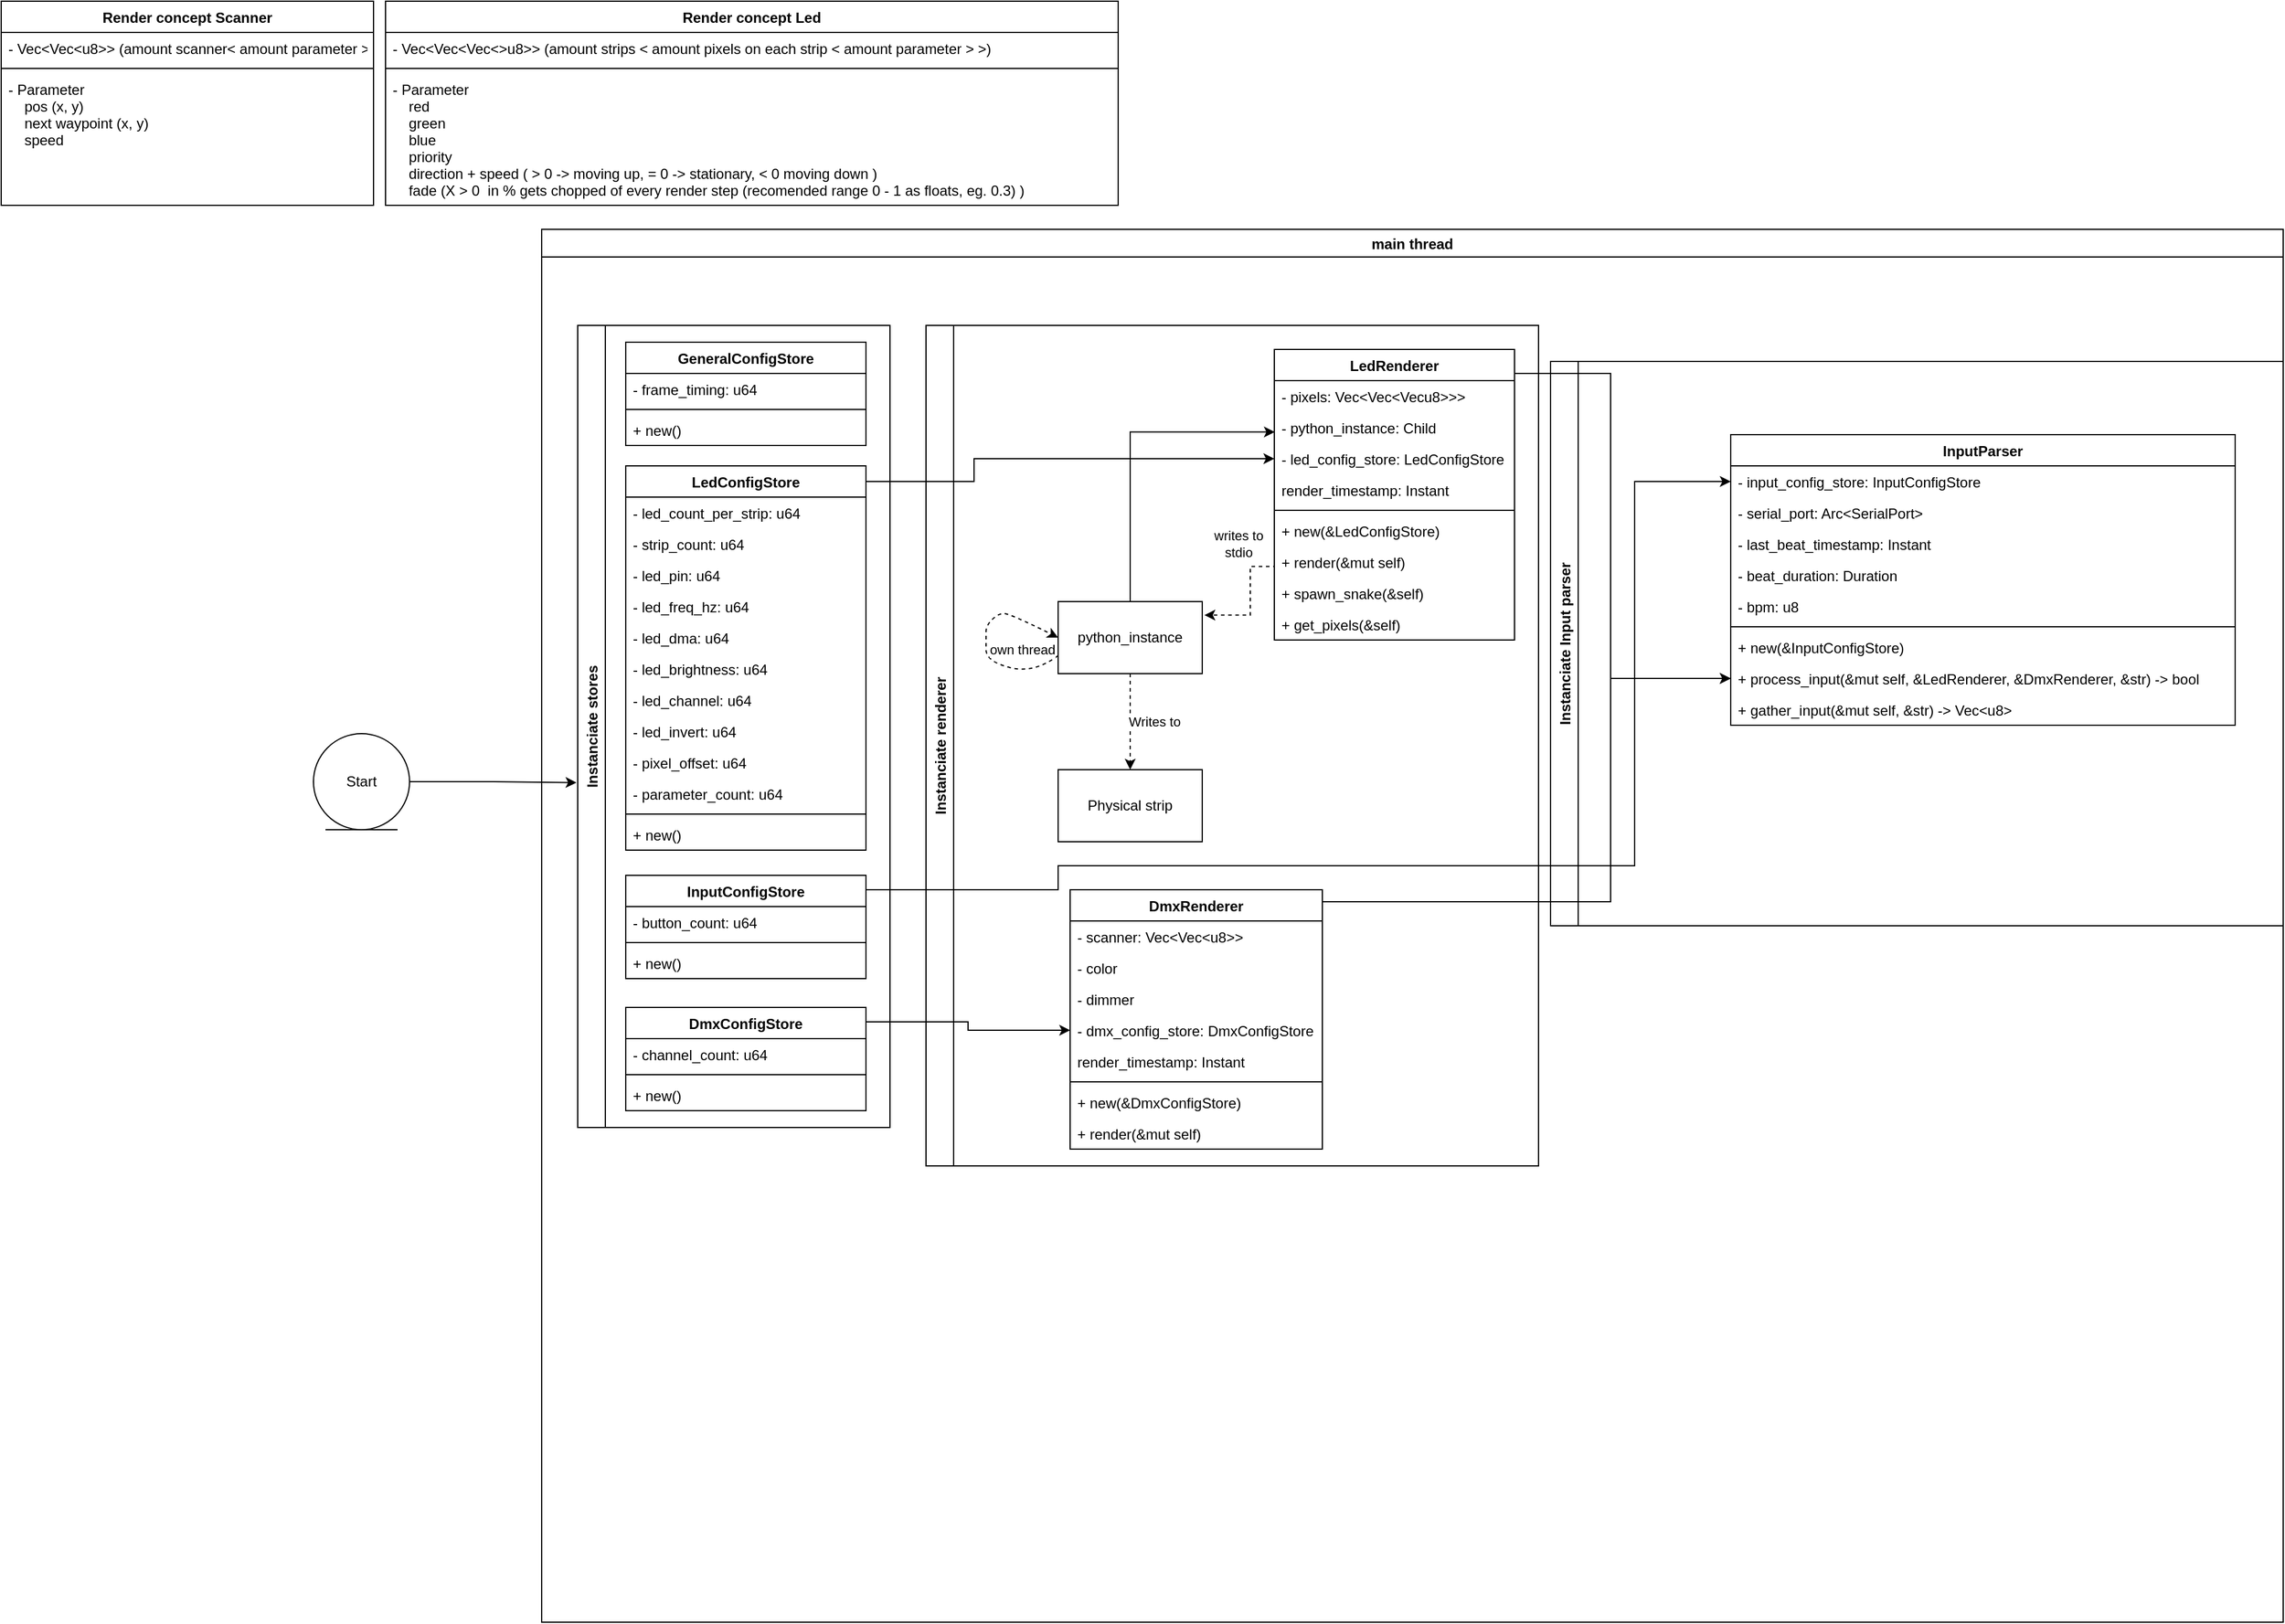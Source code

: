 <mxfile version="20.5.3" type="github">
  <diagram id="E8JHI24DwK8MyCqx6PZm" name="Page-1">
    <mxGraphModel dx="1498" dy="1860" grid="1" gridSize="10" guides="1" tooltips="1" connect="1" arrows="1" fold="1" page="1" pageScale="1" pageWidth="850" pageHeight="1100" math="0" shadow="0">
      <root>
        <mxCell id="0" />
        <mxCell id="1" parent="0" />
        <mxCell id="yd3WXveBUGIFOpn6r7nt-37" value="Render concept Scanner" style="swimlane;fontStyle=1;align=center;verticalAlign=top;childLayout=stackLayout;horizontal=1;startSize=26;horizontalStack=0;resizeParent=1;resizeParentMax=0;resizeLast=0;collapsible=1;marginBottom=0;" parent="1" vertex="1">
          <mxGeometry x="-500" y="90" width="310" height="170" as="geometry" />
        </mxCell>
        <mxCell id="yd3WXveBUGIFOpn6r7nt-41" value="- Vec&lt;Vec&lt;u8&gt;&gt; (amount scanner&lt; amount parameter &gt;)" style="text;strokeColor=none;fillColor=none;align=left;verticalAlign=top;spacingLeft=4;spacingRight=4;overflow=hidden;rotatable=0;points=[[0,0.5],[1,0.5]];portConstraint=eastwest;" parent="yd3WXveBUGIFOpn6r7nt-37" vertex="1">
          <mxGeometry y="26" width="310" height="26" as="geometry" />
        </mxCell>
        <mxCell id="yd3WXveBUGIFOpn6r7nt-39" value="" style="line;strokeWidth=1;fillColor=none;align=left;verticalAlign=middle;spacingTop=-1;spacingLeft=3;spacingRight=3;rotatable=0;labelPosition=right;points=[];portConstraint=eastwest;strokeColor=inherit;" parent="yd3WXveBUGIFOpn6r7nt-37" vertex="1">
          <mxGeometry y="52" width="310" height="8" as="geometry" />
        </mxCell>
        <mxCell id="yd3WXveBUGIFOpn6r7nt-40" value="- Parameter&#xa;    pos (x, y)&#xa;    next waypoint (x, y)&#xa;    speed" style="text;strokeColor=none;fillColor=none;align=left;verticalAlign=top;spacingLeft=4;spacingRight=4;overflow=hidden;rotatable=0;points=[[0,0.5],[1,0.5]];portConstraint=eastwest;" parent="yd3WXveBUGIFOpn6r7nt-37" vertex="1">
          <mxGeometry y="60" width="310" height="110" as="geometry" />
        </mxCell>
        <mxCell id="yd3WXveBUGIFOpn6r7nt-42" value="Render concept Led" style="swimlane;fontStyle=1;align=center;verticalAlign=top;childLayout=stackLayout;horizontal=1;startSize=26;horizontalStack=0;resizeParent=1;resizeParentMax=0;resizeLast=0;collapsible=1;marginBottom=0;" parent="1" vertex="1">
          <mxGeometry x="-180" y="90" width="610" height="170" as="geometry" />
        </mxCell>
        <mxCell id="yd3WXveBUGIFOpn6r7nt-44" value="- Vec&lt;Vec&lt;Vec&lt;&gt;u8&gt;&gt; (amount strips &lt; amount pixels on each strip &lt; amount parameter &gt; &gt;)" style="text;strokeColor=none;fillColor=none;align=left;verticalAlign=top;spacingLeft=4;spacingRight=4;overflow=hidden;rotatable=0;points=[[0,0.5],[1,0.5]];portConstraint=eastwest;" parent="yd3WXveBUGIFOpn6r7nt-42" vertex="1">
          <mxGeometry y="26" width="610" height="26" as="geometry" />
        </mxCell>
        <mxCell id="yd3WXveBUGIFOpn6r7nt-45" value="" style="line;strokeWidth=1;fillColor=none;align=left;verticalAlign=middle;spacingTop=-1;spacingLeft=3;spacingRight=3;rotatable=0;labelPosition=right;points=[];portConstraint=eastwest;strokeColor=inherit;" parent="yd3WXveBUGIFOpn6r7nt-42" vertex="1">
          <mxGeometry y="52" width="610" height="8" as="geometry" />
        </mxCell>
        <mxCell id="yd3WXveBUGIFOpn6r7nt-46" value="- Parameter&#xa;    red&#xa;    green&#xa;    blue&#xa;    priority&#xa;    direction + speed ( &gt; 0 -&gt; moving up, = 0 -&gt; stationary, &lt; 0 moving down )&#xa;    fade (X &gt; 0  in % gets chopped of every render step (recomended range 0 - 1 as floats, eg. 0.3) )&#xa;" style="text;strokeColor=none;fillColor=none;align=left;verticalAlign=top;spacingLeft=4;spacingRight=4;overflow=hidden;rotatable=0;points=[[0,0.5],[1,0.5]];portConstraint=eastwest;" parent="yd3WXveBUGIFOpn6r7nt-42" vertex="1">
          <mxGeometry y="60" width="610" height="110" as="geometry" />
        </mxCell>
        <mxCell id="yd3WXveBUGIFOpn6r7nt-48" value="main thread" style="swimlane;" parent="1" vertex="1">
          <mxGeometry x="-50" y="280" width="1450" height="1160" as="geometry" />
        </mxCell>
        <mxCell id="yd3WXveBUGIFOpn6r7nt-61" value="Instanciate stores" style="swimlane;horizontal=0;" parent="yd3WXveBUGIFOpn6r7nt-48" vertex="1">
          <mxGeometry x="30" y="80" width="260" height="668" as="geometry" />
        </mxCell>
        <mxCell id="yd3WXveBUGIFOpn6r7nt-50" value="GeneralConfigStore" style="swimlane;fontStyle=1;align=center;verticalAlign=top;childLayout=stackLayout;horizontal=1;startSize=26;horizontalStack=0;resizeParent=1;resizeParentMax=0;resizeLast=0;collapsible=1;marginBottom=0;" parent="yd3WXveBUGIFOpn6r7nt-61" vertex="1">
          <mxGeometry x="40" y="14" width="200" height="86" as="geometry" />
        </mxCell>
        <mxCell id="yd3WXveBUGIFOpn6r7nt-51" value="- frame_timing: u64" style="text;strokeColor=none;fillColor=none;align=left;verticalAlign=top;spacingLeft=4;spacingRight=4;overflow=hidden;rotatable=0;points=[[0,0.5],[1,0.5]];portConstraint=eastwest;" parent="yd3WXveBUGIFOpn6r7nt-50" vertex="1">
          <mxGeometry y="26" width="200" height="26" as="geometry" />
        </mxCell>
        <mxCell id="yd3WXveBUGIFOpn6r7nt-55" value="" style="line;strokeWidth=1;fillColor=none;align=left;verticalAlign=middle;spacingTop=-1;spacingLeft=3;spacingRight=3;rotatable=0;labelPosition=right;points=[];portConstraint=eastwest;strokeColor=inherit;" parent="yd3WXveBUGIFOpn6r7nt-50" vertex="1">
          <mxGeometry y="52" width="200" height="8" as="geometry" />
        </mxCell>
        <mxCell id="yd3WXveBUGIFOpn6r7nt-56" value="+ new()" style="text;strokeColor=none;fillColor=none;align=left;verticalAlign=top;spacingLeft=4;spacingRight=4;overflow=hidden;rotatable=0;points=[[0,0.5],[1,0.5]];portConstraint=eastwest;" parent="yd3WXveBUGIFOpn6r7nt-50" vertex="1">
          <mxGeometry y="60" width="200" height="26" as="geometry" />
        </mxCell>
        <mxCell id="yd3WXveBUGIFOpn6r7nt-63" value="DmxConfigStore" style="swimlane;fontStyle=1;align=center;verticalAlign=top;childLayout=stackLayout;horizontal=1;startSize=26;horizontalStack=0;resizeParent=1;resizeParentMax=0;resizeLast=0;collapsible=1;marginBottom=0;" parent="yd3WXveBUGIFOpn6r7nt-61" vertex="1">
          <mxGeometry x="40" y="568" width="200" height="86" as="geometry" />
        </mxCell>
        <mxCell id="yd3WXveBUGIFOpn6r7nt-64" value="- channel_count: u64" style="text;strokeColor=none;fillColor=none;align=left;verticalAlign=top;spacingLeft=4;spacingRight=4;overflow=hidden;rotatable=0;points=[[0,0.5],[1,0.5]];portConstraint=eastwest;" parent="yd3WXveBUGIFOpn6r7nt-63" vertex="1">
          <mxGeometry y="26" width="200" height="26" as="geometry" />
        </mxCell>
        <mxCell id="yd3WXveBUGIFOpn6r7nt-65" value="" style="line;strokeWidth=1;fillColor=none;align=left;verticalAlign=middle;spacingTop=-1;spacingLeft=3;spacingRight=3;rotatable=0;labelPosition=right;points=[];portConstraint=eastwest;strokeColor=inherit;" parent="yd3WXveBUGIFOpn6r7nt-63" vertex="1">
          <mxGeometry y="52" width="200" height="8" as="geometry" />
        </mxCell>
        <mxCell id="yd3WXveBUGIFOpn6r7nt-66" value="+ new()" style="text;strokeColor=none;fillColor=none;align=left;verticalAlign=top;spacingLeft=4;spacingRight=4;overflow=hidden;rotatable=0;points=[[0,0.5],[1,0.5]];portConstraint=eastwest;" parent="yd3WXveBUGIFOpn6r7nt-63" vertex="1">
          <mxGeometry y="60" width="200" height="26" as="geometry" />
        </mxCell>
        <mxCell id="yd3WXveBUGIFOpn6r7nt-68" value="LedConfigStore" style="swimlane;fontStyle=1;align=center;verticalAlign=top;childLayout=stackLayout;horizontal=1;startSize=26;horizontalStack=0;resizeParent=1;resizeParentMax=0;resizeLast=0;collapsible=1;marginBottom=0;" parent="yd3WXveBUGIFOpn6r7nt-61" vertex="1">
          <mxGeometry x="40" y="117" width="200" height="320" as="geometry" />
        </mxCell>
        <mxCell id="yd3WXveBUGIFOpn6r7nt-69" value="- led_count_per_strip: u64" style="text;strokeColor=none;fillColor=none;align=left;verticalAlign=top;spacingLeft=4;spacingRight=4;overflow=hidden;rotatable=0;points=[[0,0.5],[1,0.5]];portConstraint=eastwest;" parent="yd3WXveBUGIFOpn6r7nt-68" vertex="1">
          <mxGeometry y="26" width="200" height="26" as="geometry" />
        </mxCell>
        <mxCell id="yd3WXveBUGIFOpn6r7nt-73" value="- strip_count: u64" style="text;strokeColor=none;fillColor=none;align=left;verticalAlign=top;spacingLeft=4;spacingRight=4;overflow=hidden;rotatable=0;points=[[0,0.5],[1,0.5]];portConstraint=eastwest;" parent="yd3WXveBUGIFOpn6r7nt-68" vertex="1">
          <mxGeometry y="52" width="200" height="26" as="geometry" />
        </mxCell>
        <mxCell id="yd3WXveBUGIFOpn6r7nt-74" value="- led_pin: u64" style="text;strokeColor=none;fillColor=none;align=left;verticalAlign=top;spacingLeft=4;spacingRight=4;overflow=hidden;rotatable=0;points=[[0,0.5],[1,0.5]];portConstraint=eastwest;" parent="yd3WXveBUGIFOpn6r7nt-68" vertex="1">
          <mxGeometry y="78" width="200" height="26" as="geometry" />
        </mxCell>
        <mxCell id="yd3WXveBUGIFOpn6r7nt-75" value="- led_freq_hz: u64" style="text;strokeColor=none;fillColor=none;align=left;verticalAlign=top;spacingLeft=4;spacingRight=4;overflow=hidden;rotatable=0;points=[[0,0.5],[1,0.5]];portConstraint=eastwest;" parent="yd3WXveBUGIFOpn6r7nt-68" vertex="1">
          <mxGeometry y="104" width="200" height="26" as="geometry" />
        </mxCell>
        <mxCell id="yd3WXveBUGIFOpn6r7nt-76" value="- led_dma: u64" style="text;strokeColor=none;fillColor=none;align=left;verticalAlign=top;spacingLeft=4;spacingRight=4;overflow=hidden;rotatable=0;points=[[0,0.5],[1,0.5]];portConstraint=eastwest;" parent="yd3WXveBUGIFOpn6r7nt-68" vertex="1">
          <mxGeometry y="130" width="200" height="26" as="geometry" />
        </mxCell>
        <mxCell id="yd3WXveBUGIFOpn6r7nt-77" value="- led_brightness: u64" style="text;strokeColor=none;fillColor=none;align=left;verticalAlign=top;spacingLeft=4;spacingRight=4;overflow=hidden;rotatable=0;points=[[0,0.5],[1,0.5]];portConstraint=eastwest;" parent="yd3WXveBUGIFOpn6r7nt-68" vertex="1">
          <mxGeometry y="156" width="200" height="26" as="geometry" />
        </mxCell>
        <mxCell id="yd3WXveBUGIFOpn6r7nt-79" value="- led_channel: u64" style="text;strokeColor=none;fillColor=none;align=left;verticalAlign=top;spacingLeft=4;spacingRight=4;overflow=hidden;rotatable=0;points=[[0,0.5],[1,0.5]];portConstraint=eastwest;" parent="yd3WXveBUGIFOpn6r7nt-68" vertex="1">
          <mxGeometry y="182" width="200" height="26" as="geometry" />
        </mxCell>
        <mxCell id="yd3WXveBUGIFOpn6r7nt-78" value="- led_invert: u64" style="text;strokeColor=none;fillColor=none;align=left;verticalAlign=top;spacingLeft=4;spacingRight=4;overflow=hidden;rotatable=0;points=[[0,0.5],[1,0.5]];portConstraint=eastwest;" parent="yd3WXveBUGIFOpn6r7nt-68" vertex="1">
          <mxGeometry y="208" width="200" height="26" as="geometry" />
        </mxCell>
        <mxCell id="yd3WXveBUGIFOpn6r7nt-80" value="- pixel_offset: u64" style="text;strokeColor=none;fillColor=none;align=left;verticalAlign=top;spacingLeft=4;spacingRight=4;overflow=hidden;rotatable=0;points=[[0,0.5],[1,0.5]];portConstraint=eastwest;" parent="yd3WXveBUGIFOpn6r7nt-68" vertex="1">
          <mxGeometry y="234" width="200" height="26" as="geometry" />
        </mxCell>
        <mxCell id="yd3WXveBUGIFOpn6r7nt-81" value="- parameter_count: u64" style="text;strokeColor=none;fillColor=none;align=left;verticalAlign=top;spacingLeft=4;spacingRight=4;overflow=hidden;rotatable=0;points=[[0,0.5],[1,0.5]];portConstraint=eastwest;" parent="yd3WXveBUGIFOpn6r7nt-68" vertex="1">
          <mxGeometry y="260" width="200" height="26" as="geometry" />
        </mxCell>
        <mxCell id="yd3WXveBUGIFOpn6r7nt-70" value="" style="line;strokeWidth=1;fillColor=none;align=left;verticalAlign=middle;spacingTop=-1;spacingLeft=3;spacingRight=3;rotatable=0;labelPosition=right;points=[];portConstraint=eastwest;strokeColor=inherit;" parent="yd3WXveBUGIFOpn6r7nt-68" vertex="1">
          <mxGeometry y="286" width="200" height="8" as="geometry" />
        </mxCell>
        <mxCell id="yd3WXveBUGIFOpn6r7nt-71" value="+ new()" style="text;strokeColor=none;fillColor=none;align=left;verticalAlign=top;spacingLeft=4;spacingRight=4;overflow=hidden;rotatable=0;points=[[0,0.5],[1,0.5]];portConstraint=eastwest;" parent="yd3WXveBUGIFOpn6r7nt-68" vertex="1">
          <mxGeometry y="294" width="200" height="26" as="geometry" />
        </mxCell>
        <mxCell id="yd3WXveBUGIFOpn6r7nt-82" value="InputConfigStore" style="swimlane;fontStyle=1;align=center;verticalAlign=top;childLayout=stackLayout;horizontal=1;startSize=26;horizontalStack=0;resizeParent=1;resizeParentMax=0;resizeLast=0;collapsible=1;marginBottom=0;" parent="yd3WXveBUGIFOpn6r7nt-61" vertex="1">
          <mxGeometry x="40" y="458" width="200" height="86" as="geometry" />
        </mxCell>
        <mxCell id="yd3WXveBUGIFOpn6r7nt-83" value="- button_count: u64" style="text;strokeColor=none;fillColor=none;align=left;verticalAlign=top;spacingLeft=4;spacingRight=4;overflow=hidden;rotatable=0;points=[[0,0.5],[1,0.5]];portConstraint=eastwest;" parent="yd3WXveBUGIFOpn6r7nt-82" vertex="1">
          <mxGeometry y="26" width="200" height="26" as="geometry" />
        </mxCell>
        <mxCell id="yd3WXveBUGIFOpn6r7nt-84" value="" style="line;strokeWidth=1;fillColor=none;align=left;verticalAlign=middle;spacingTop=-1;spacingLeft=3;spacingRight=3;rotatable=0;labelPosition=right;points=[];portConstraint=eastwest;strokeColor=inherit;" parent="yd3WXveBUGIFOpn6r7nt-82" vertex="1">
          <mxGeometry y="52" width="200" height="8" as="geometry" />
        </mxCell>
        <mxCell id="yd3WXveBUGIFOpn6r7nt-85" value="+ new()" style="text;strokeColor=none;fillColor=none;align=left;verticalAlign=top;spacingLeft=4;spacingRight=4;overflow=hidden;rotatable=0;points=[[0,0.5],[1,0.5]];portConstraint=eastwest;" parent="yd3WXveBUGIFOpn6r7nt-82" vertex="1">
          <mxGeometry y="60" width="200" height="26" as="geometry" />
        </mxCell>
        <mxCell id="yd3WXveBUGIFOpn6r7nt-86" value="Instanciate renderer" style="swimlane;horizontal=0;" parent="yd3WXveBUGIFOpn6r7nt-48" vertex="1">
          <mxGeometry x="320" y="80" width="510" height="700" as="geometry" />
        </mxCell>
        <mxCell id="yd3WXveBUGIFOpn6r7nt-2" value="python_instance" style="rounded=0;whiteSpace=wrap;html=1;" parent="yd3WXveBUGIFOpn6r7nt-86" vertex="1">
          <mxGeometry x="110" y="230" width="120" height="60" as="geometry" />
        </mxCell>
        <mxCell id="yd3WXveBUGIFOpn6r7nt-8" value="Physical strip" style="rounded=0;whiteSpace=wrap;html=1;" parent="yd3WXveBUGIFOpn6r7nt-86" vertex="1">
          <mxGeometry x="110" y="370" width="120" height="60" as="geometry" />
        </mxCell>
        <mxCell id="yd3WXveBUGIFOpn6r7nt-11" style="edgeStyle=orthogonalEdgeStyle;rounded=0;orthogonalLoop=1;jettySize=auto;html=1;entryX=0.5;entryY=0;entryDx=0;entryDy=0;dashed=1;" parent="yd3WXveBUGIFOpn6r7nt-86" source="yd3WXveBUGIFOpn6r7nt-2" target="yd3WXveBUGIFOpn6r7nt-8" edge="1">
          <mxGeometry relative="1" as="geometry" />
        </mxCell>
        <mxCell id="yd3WXveBUGIFOpn6r7nt-12" value="Writes to" style="edgeLabel;html=1;align=center;verticalAlign=middle;resizable=0;points=[];" parent="yd3WXveBUGIFOpn6r7nt-11" vertex="1" connectable="0">
          <mxGeometry x="-0.298" y="-1" relative="1" as="geometry">
            <mxPoint x="21" y="12" as="offset" />
          </mxGeometry>
        </mxCell>
        <mxCell id="yd3WXveBUGIFOpn6r7nt-13" value="" style="curved=1;endArrow=classic;html=1;rounded=0;dashed=1;exitX=0;exitY=0.75;exitDx=0;exitDy=0;entryX=0;entryY=0.5;entryDx=0;entryDy=0;" parent="yd3WXveBUGIFOpn6r7nt-86" source="yd3WXveBUGIFOpn6r7nt-2" target="yd3WXveBUGIFOpn6r7nt-2" edge="1">
          <mxGeometry width="50" height="50" relative="1" as="geometry">
            <mxPoint x="270" y="290" as="sourcePoint" />
            <mxPoint x="230" y="260" as="targetPoint" />
            <Array as="points">
              <mxPoint x="90" y="290" />
              <mxPoint x="50" y="280" />
              <mxPoint x="50" y="260" />
              <mxPoint x="50" y="250" />
              <mxPoint x="60" y="240" />
              <mxPoint x="70" y="240" />
            </Array>
          </mxGeometry>
        </mxCell>
        <mxCell id="yd3WXveBUGIFOpn6r7nt-14" value="own thread" style="edgeLabel;html=1;align=center;verticalAlign=middle;resizable=0;points=[];" parent="yd3WXveBUGIFOpn6r7nt-13" vertex="1" connectable="0">
          <mxGeometry x="0.083" y="1" relative="1" as="geometry">
            <mxPoint x="31" y="13" as="offset" />
          </mxGeometry>
        </mxCell>
        <mxCell id="yd3WXveBUGIFOpn6r7nt-23" value="LedRenderer" style="swimlane;fontStyle=1;align=center;verticalAlign=top;childLayout=stackLayout;horizontal=1;startSize=26;horizontalStack=0;resizeParent=1;resizeParentMax=0;resizeLast=0;collapsible=1;marginBottom=0;" parent="yd3WXveBUGIFOpn6r7nt-86" vertex="1">
          <mxGeometry x="290" y="20" width="200" height="242" as="geometry" />
        </mxCell>
        <mxCell id="yd3WXveBUGIFOpn6r7nt-24" value="- pixels: Vec&lt;Vec&lt;Vecu8&gt;&gt;&gt;" style="text;strokeColor=none;fillColor=none;align=left;verticalAlign=top;spacingLeft=4;spacingRight=4;overflow=hidden;rotatable=0;points=[[0,0.5],[1,0.5]];portConstraint=eastwest;" parent="yd3WXveBUGIFOpn6r7nt-23" vertex="1">
          <mxGeometry y="26" width="200" height="26" as="geometry" />
        </mxCell>
        <mxCell id="yd3WXveBUGIFOpn6r7nt-27" value="- python_instance: Child" style="text;strokeColor=none;fillColor=none;align=left;verticalAlign=top;spacingLeft=4;spacingRight=4;overflow=hidden;rotatable=0;points=[[0,0.5],[1,0.5]];portConstraint=eastwest;" parent="yd3WXveBUGIFOpn6r7nt-23" vertex="1">
          <mxGeometry y="52" width="200" height="26" as="geometry" />
        </mxCell>
        <mxCell id="yd3WXveBUGIFOpn6r7nt-28" value="- led_config_store: LedConfigStore" style="text;strokeColor=none;fillColor=none;align=left;verticalAlign=top;spacingLeft=4;spacingRight=4;overflow=hidden;rotatable=0;points=[[0,0.5],[1,0.5]];portConstraint=eastwest;" parent="yd3WXveBUGIFOpn6r7nt-23" vertex="1">
          <mxGeometry y="78" width="200" height="26" as="geometry" />
        </mxCell>
        <mxCell id="yd3WXveBUGIFOpn6r7nt-29" value="render_timestamp: Instant" style="text;strokeColor=none;fillColor=none;align=left;verticalAlign=top;spacingLeft=4;spacingRight=4;overflow=hidden;rotatable=0;points=[[0,0.5],[1,0.5]];portConstraint=eastwest;" parent="yd3WXveBUGIFOpn6r7nt-23" vertex="1">
          <mxGeometry y="104" width="200" height="26" as="geometry" />
        </mxCell>
        <mxCell id="yd3WXveBUGIFOpn6r7nt-25" value="" style="line;strokeWidth=1;fillColor=none;align=left;verticalAlign=middle;spacingTop=-1;spacingLeft=3;spacingRight=3;rotatable=0;labelPosition=right;points=[];portConstraint=eastwest;strokeColor=inherit;" parent="yd3WXveBUGIFOpn6r7nt-23" vertex="1">
          <mxGeometry y="130" width="200" height="8" as="geometry" />
        </mxCell>
        <mxCell id="yd3WXveBUGIFOpn6r7nt-32" value="+ new(&amp;LedConfigStore)" style="text;strokeColor=none;fillColor=none;align=left;verticalAlign=top;spacingLeft=4;spacingRight=4;overflow=hidden;rotatable=0;points=[[0,0.5],[1,0.5]];portConstraint=eastwest;" parent="yd3WXveBUGIFOpn6r7nt-23" vertex="1">
          <mxGeometry y="138" width="200" height="26" as="geometry" />
        </mxCell>
        <mxCell id="yd3WXveBUGIFOpn6r7nt-30" value="+ render(&amp;mut self)" style="text;strokeColor=none;fillColor=none;align=left;verticalAlign=top;spacingLeft=4;spacingRight=4;overflow=hidden;rotatable=0;points=[[0,0.5],[1,0.5]];portConstraint=eastwest;" parent="yd3WXveBUGIFOpn6r7nt-23" vertex="1">
          <mxGeometry y="164" width="200" height="26" as="geometry" />
        </mxCell>
        <mxCell id="yd3WXveBUGIFOpn6r7nt-26" value="+ spawn_snake(&amp;self)" style="text;strokeColor=none;fillColor=none;align=left;verticalAlign=top;spacingLeft=4;spacingRight=4;overflow=hidden;rotatable=0;points=[[0,0.5],[1,0.5]];portConstraint=eastwest;" parent="yd3WXveBUGIFOpn6r7nt-23" vertex="1">
          <mxGeometry y="190" width="200" height="26" as="geometry" />
        </mxCell>
        <mxCell id="yd3WXveBUGIFOpn6r7nt-31" value="+ get_pixels(&amp;self)" style="text;strokeColor=none;fillColor=none;align=left;verticalAlign=top;spacingLeft=4;spacingRight=4;overflow=hidden;rotatable=0;points=[[0,0.5],[1,0.5]];portConstraint=eastwest;" parent="yd3WXveBUGIFOpn6r7nt-23" vertex="1">
          <mxGeometry y="216" width="200" height="26" as="geometry" />
        </mxCell>
        <mxCell id="yd3WXveBUGIFOpn6r7nt-3" style="edgeStyle=orthogonalEdgeStyle;rounded=0;orthogonalLoop=1;jettySize=auto;html=1;entryX=0.002;entryY=0.645;entryDx=0;entryDy=0;entryPerimeter=0;" parent="yd3WXveBUGIFOpn6r7nt-86" source="yd3WXveBUGIFOpn6r7nt-2" target="yd3WXveBUGIFOpn6r7nt-27" edge="1">
          <mxGeometry relative="1" as="geometry">
            <mxPoint x="170" y="160" as="targetPoint" />
            <Array as="points">
              <mxPoint x="170" y="89" />
            </Array>
          </mxGeometry>
        </mxCell>
        <mxCell id="yd3WXveBUGIFOpn6r7nt-91" value="DmxRenderer" style="swimlane;fontStyle=1;align=center;verticalAlign=top;childLayout=stackLayout;horizontal=1;startSize=26;horizontalStack=0;resizeParent=1;resizeParentMax=0;resizeLast=0;collapsible=1;marginBottom=0;" parent="yd3WXveBUGIFOpn6r7nt-86" vertex="1">
          <mxGeometry x="120" y="470" width="210" height="216" as="geometry" />
        </mxCell>
        <mxCell id="yd3WXveBUGIFOpn6r7nt-92" value="- scanner: Vec&lt;Vec&lt;u8&gt;&gt;" style="text;strokeColor=none;fillColor=none;align=left;verticalAlign=top;spacingLeft=4;spacingRight=4;overflow=hidden;rotatable=0;points=[[0,0.5],[1,0.5]];portConstraint=eastwest;" parent="yd3WXveBUGIFOpn6r7nt-91" vertex="1">
          <mxGeometry y="26" width="210" height="26" as="geometry" />
        </mxCell>
        <mxCell id="yd3WXveBUGIFOpn6r7nt-101" value="- color" style="text;strokeColor=none;fillColor=none;align=left;verticalAlign=top;spacingLeft=4;spacingRight=4;overflow=hidden;rotatable=0;points=[[0,0.5],[1,0.5]];portConstraint=eastwest;" parent="yd3WXveBUGIFOpn6r7nt-91" vertex="1">
          <mxGeometry y="52" width="210" height="26" as="geometry" />
        </mxCell>
        <mxCell id="yd3WXveBUGIFOpn6r7nt-102" value="- dimmer" style="text;strokeColor=none;fillColor=none;align=left;verticalAlign=top;spacingLeft=4;spacingRight=4;overflow=hidden;rotatable=0;points=[[0,0.5],[1,0.5]];portConstraint=eastwest;" parent="yd3WXveBUGIFOpn6r7nt-91" vertex="1">
          <mxGeometry y="78" width="210" height="26" as="geometry" />
        </mxCell>
        <mxCell id="yd3WXveBUGIFOpn6r7nt-94" value="- dmx_config_store: DmxConfigStore" style="text;strokeColor=none;fillColor=none;align=left;verticalAlign=top;spacingLeft=4;spacingRight=4;overflow=hidden;rotatable=0;points=[[0,0.5],[1,0.5]];portConstraint=eastwest;" parent="yd3WXveBUGIFOpn6r7nt-91" vertex="1">
          <mxGeometry y="104" width="210" height="26" as="geometry" />
        </mxCell>
        <mxCell id="yd3WXveBUGIFOpn6r7nt-95" value="render_timestamp: Instant" style="text;strokeColor=none;fillColor=none;align=left;verticalAlign=top;spacingLeft=4;spacingRight=4;overflow=hidden;rotatable=0;points=[[0,0.5],[1,0.5]];portConstraint=eastwest;" parent="yd3WXveBUGIFOpn6r7nt-91" vertex="1">
          <mxGeometry y="130" width="210" height="26" as="geometry" />
        </mxCell>
        <mxCell id="yd3WXveBUGIFOpn6r7nt-96" value="" style="line;strokeWidth=1;fillColor=none;align=left;verticalAlign=middle;spacingTop=-1;spacingLeft=3;spacingRight=3;rotatable=0;labelPosition=right;points=[];portConstraint=eastwest;strokeColor=inherit;" parent="yd3WXveBUGIFOpn6r7nt-91" vertex="1">
          <mxGeometry y="156" width="210" height="8" as="geometry" />
        </mxCell>
        <mxCell id="yd3WXveBUGIFOpn6r7nt-97" value="+ new(&amp;DmxConfigStore)" style="text;strokeColor=none;fillColor=none;align=left;verticalAlign=top;spacingLeft=4;spacingRight=4;overflow=hidden;rotatable=0;points=[[0,0.5],[1,0.5]];portConstraint=eastwest;" parent="yd3WXveBUGIFOpn6r7nt-91" vertex="1">
          <mxGeometry y="164" width="210" height="26" as="geometry" />
        </mxCell>
        <mxCell id="yd3WXveBUGIFOpn6r7nt-99" value="+ render(&amp;mut self)" style="text;strokeColor=none;fillColor=none;align=left;verticalAlign=top;spacingLeft=4;spacingRight=4;overflow=hidden;rotatable=0;points=[[0,0.5],[1,0.5]];portConstraint=eastwest;" parent="yd3WXveBUGIFOpn6r7nt-91" vertex="1">
          <mxGeometry y="190" width="210" height="26" as="geometry" />
        </mxCell>
        <mxCell id="yd3WXveBUGIFOpn6r7nt-4" style="edgeStyle=orthogonalEdgeStyle;rounded=0;orthogonalLoop=1;jettySize=auto;html=1;entryX=1.015;entryY=0.559;entryDx=0;entryDy=0;dashed=1;exitX=0;exitY=0.5;exitDx=0;exitDy=0;entryPerimeter=0;" parent="yd3WXveBUGIFOpn6r7nt-86" edge="1">
          <mxGeometry relative="1" as="geometry">
            <mxPoint x="290" y="174.73" as="sourcePoint" />
            <mxPoint x="231.8" y="241.27" as="targetPoint" />
            <Array as="points">
              <mxPoint x="270" y="200.73" />
              <mxPoint x="270" y="241.73" />
            </Array>
          </mxGeometry>
        </mxCell>
        <mxCell id="yd3WXveBUGIFOpn6r7nt-7" value="&lt;div&gt;writes to&lt;/div&gt;&lt;div&gt;stdio&lt;/div&gt;" style="edgeLabel;html=1;align=center;verticalAlign=middle;resizable=0;points=[];" parent="yd3WXveBUGIFOpn6r7nt-4" vertex="1" connectable="0">
          <mxGeometry x="-0.197" y="-1" relative="1" as="geometry">
            <mxPoint x="-9" y="-23" as="offset" />
          </mxGeometry>
        </mxCell>
        <mxCell id="yd3WXveBUGIFOpn6r7nt-90" style="edgeStyle=orthogonalEdgeStyle;rounded=0;orthogonalLoop=1;jettySize=auto;html=1;exitX=1;exitY=0.05;exitDx=0;exitDy=0;exitPerimeter=0;" parent="yd3WXveBUGIFOpn6r7nt-48" source="yd3WXveBUGIFOpn6r7nt-68" target="yd3WXveBUGIFOpn6r7nt-28" edge="1">
          <mxGeometry relative="1" as="geometry">
            <Array as="points">
              <mxPoint x="270" y="210" />
              <mxPoint x="360" y="210" />
              <mxPoint x="360" y="191" />
            </Array>
          </mxGeometry>
        </mxCell>
        <mxCell id="yd3WXveBUGIFOpn6r7nt-103" style="edgeStyle=orthogonalEdgeStyle;rounded=0;orthogonalLoop=1;jettySize=auto;html=1;entryX=0;entryY=0.5;entryDx=0;entryDy=0;exitX=1;exitY=0.14;exitDx=0;exitDy=0;exitPerimeter=0;" parent="yd3WXveBUGIFOpn6r7nt-48" source="yd3WXveBUGIFOpn6r7nt-63" target="yd3WXveBUGIFOpn6r7nt-94" edge="1">
          <mxGeometry relative="1" as="geometry" />
        </mxCell>
        <mxCell id="yd3WXveBUGIFOpn6r7nt-104" value="Instanciate Input parser" style="swimlane;horizontal=0;" parent="yd3WXveBUGIFOpn6r7nt-48" vertex="1">
          <mxGeometry x="840" y="110" width="610" height="470" as="geometry" />
        </mxCell>
        <mxCell id="yd3WXveBUGIFOpn6r7nt-109" value="InputParser&#xa;" style="swimlane;fontStyle=1;align=center;verticalAlign=top;childLayout=stackLayout;horizontal=1;startSize=26;horizontalStack=0;resizeParent=1;resizeParentMax=0;resizeLast=0;collapsible=1;marginBottom=0;" parent="yd3WXveBUGIFOpn6r7nt-104" vertex="1">
          <mxGeometry x="150" y="61" width="420" height="242" as="geometry" />
        </mxCell>
        <mxCell id="yd3WXveBUGIFOpn6r7nt-110" value="- input_config_store: InputConfigStore" style="text;strokeColor=none;fillColor=none;align=left;verticalAlign=top;spacingLeft=4;spacingRight=4;overflow=hidden;rotatable=0;points=[[0,0.5],[1,0.5]];portConstraint=eastwest;" parent="yd3WXveBUGIFOpn6r7nt-109" vertex="1">
          <mxGeometry y="26" width="420" height="26" as="geometry" />
        </mxCell>
        <mxCell id="yd3WXveBUGIFOpn6r7nt-113" value="- serial_port: Arc&lt;SerialPort&gt;" style="text;strokeColor=none;fillColor=none;align=left;verticalAlign=top;spacingLeft=4;spacingRight=4;overflow=hidden;rotatable=0;points=[[0,0.5],[1,0.5]];portConstraint=eastwest;" parent="yd3WXveBUGIFOpn6r7nt-109" vertex="1">
          <mxGeometry y="52" width="420" height="26" as="geometry" />
        </mxCell>
        <mxCell id="yd3WXveBUGIFOpn6r7nt-114" value="- last_beat_timestamp: Instant" style="text;strokeColor=none;fillColor=none;align=left;verticalAlign=top;spacingLeft=4;spacingRight=4;overflow=hidden;rotatable=0;points=[[0,0.5],[1,0.5]];portConstraint=eastwest;" parent="yd3WXveBUGIFOpn6r7nt-109" vertex="1">
          <mxGeometry y="78" width="420" height="26" as="geometry" />
        </mxCell>
        <mxCell id="yd3WXveBUGIFOpn6r7nt-115" value="- beat_duration: Duration" style="text;strokeColor=none;fillColor=none;align=left;verticalAlign=top;spacingLeft=4;spacingRight=4;overflow=hidden;rotatable=0;points=[[0,0.5],[1,0.5]];portConstraint=eastwest;" parent="yd3WXveBUGIFOpn6r7nt-109" vertex="1">
          <mxGeometry y="104" width="420" height="26" as="geometry" />
        </mxCell>
        <mxCell id="yd3WXveBUGIFOpn6r7nt-116" value="- bpm: u8" style="text;strokeColor=none;fillColor=none;align=left;verticalAlign=top;spacingLeft=4;spacingRight=4;overflow=hidden;rotatable=0;points=[[0,0.5],[1,0.5]];portConstraint=eastwest;" parent="yd3WXveBUGIFOpn6r7nt-109" vertex="1">
          <mxGeometry y="130" width="420" height="26" as="geometry" />
        </mxCell>
        <mxCell id="yd3WXveBUGIFOpn6r7nt-111" value="" style="line;strokeWidth=1;fillColor=none;align=left;verticalAlign=middle;spacingTop=-1;spacingLeft=3;spacingRight=3;rotatable=0;labelPosition=right;points=[];portConstraint=eastwest;strokeColor=inherit;" parent="yd3WXveBUGIFOpn6r7nt-109" vertex="1">
          <mxGeometry y="156" width="420" height="8" as="geometry" />
        </mxCell>
        <mxCell id="yd3WXveBUGIFOpn6r7nt-117" value="+ new(&amp;InputConfigStore)" style="text;strokeColor=none;fillColor=none;align=left;verticalAlign=top;spacingLeft=4;spacingRight=4;overflow=hidden;rotatable=0;points=[[0,0.5],[1,0.5]];portConstraint=eastwest;" parent="yd3WXveBUGIFOpn6r7nt-109" vertex="1">
          <mxGeometry y="164" width="420" height="26" as="geometry" />
        </mxCell>
        <mxCell id="yd3WXveBUGIFOpn6r7nt-112" value="+ process_input(&amp;mut self, &amp;LedRenderer, &amp;DmxRenderer, &amp;str) -&gt; bool" style="text;strokeColor=none;fillColor=none;align=left;verticalAlign=top;spacingLeft=4;spacingRight=4;overflow=hidden;rotatable=0;points=[[0,0.5],[1,0.5]];portConstraint=eastwest;" parent="yd3WXveBUGIFOpn6r7nt-109" vertex="1">
          <mxGeometry y="190" width="420" height="26" as="geometry" />
        </mxCell>
        <mxCell id="yd3WXveBUGIFOpn6r7nt-118" value="+ gather_input(&amp;mut self, &amp;str) -&gt; Vec&lt;u8&gt;" style="text;strokeColor=none;fillColor=none;align=left;verticalAlign=top;spacingLeft=4;spacingRight=4;overflow=hidden;rotatable=0;points=[[0,0.5],[1,0.5]];portConstraint=eastwest;" parent="yd3WXveBUGIFOpn6r7nt-109" vertex="1">
          <mxGeometry y="216" width="420" height="26" as="geometry" />
        </mxCell>
        <mxCell id="yd3WXveBUGIFOpn6r7nt-120" style="edgeStyle=orthogonalEdgeStyle;rounded=0;orthogonalLoop=1;jettySize=auto;html=1;entryX=0;entryY=0.5;entryDx=0;entryDy=0;" parent="yd3WXveBUGIFOpn6r7nt-48" source="yd3WXveBUGIFOpn6r7nt-82" target="yd3WXveBUGIFOpn6r7nt-110" edge="1">
          <mxGeometry relative="1" as="geometry">
            <Array as="points">
              <mxPoint x="430" y="550" />
              <mxPoint x="430" y="530" />
              <mxPoint x="910" y="530" />
              <mxPoint x="910" y="210" />
            </Array>
          </mxGeometry>
        </mxCell>
        <mxCell id="yd3WXveBUGIFOpn6r7nt-123" style="edgeStyle=orthogonalEdgeStyle;rounded=0;orthogonalLoop=1;jettySize=auto;html=1;entryX=0;entryY=0.5;entryDx=0;entryDy=0;" parent="yd3WXveBUGIFOpn6r7nt-48" source="yd3WXveBUGIFOpn6r7nt-23" target="yd3WXveBUGIFOpn6r7nt-112" edge="1">
          <mxGeometry relative="1" as="geometry">
            <Array as="points">
              <mxPoint x="890" y="120" />
              <mxPoint x="890" y="374" />
            </Array>
          </mxGeometry>
        </mxCell>
        <mxCell id="yd3WXveBUGIFOpn6r7nt-125" style="edgeStyle=orthogonalEdgeStyle;rounded=0;orthogonalLoop=1;jettySize=auto;html=1;entryX=0;entryY=0.5;entryDx=0;entryDy=0;" parent="yd3WXveBUGIFOpn6r7nt-48" source="yd3WXveBUGIFOpn6r7nt-91" target="yd3WXveBUGIFOpn6r7nt-112" edge="1">
          <mxGeometry relative="1" as="geometry">
            <Array as="points">
              <mxPoint x="890" y="560" />
              <mxPoint x="890" y="374" />
            </Array>
          </mxGeometry>
        </mxCell>
        <mxCell id="yd3WXveBUGIFOpn6r7nt-89" style="edgeStyle=orthogonalEdgeStyle;rounded=0;orthogonalLoop=1;jettySize=auto;html=1;entryX=-0.004;entryY=0.57;entryDx=0;entryDy=0;entryPerimeter=0;" parent="1" source="yd3WXveBUGIFOpn6r7nt-88" target="yd3WXveBUGIFOpn6r7nt-61" edge="1">
          <mxGeometry relative="1" as="geometry" />
        </mxCell>
        <mxCell id="yd3WXveBUGIFOpn6r7nt-88" value="Start" style="ellipse;shape=umlEntity;whiteSpace=wrap;html=1;" parent="1" vertex="1">
          <mxGeometry x="-240" y="700" width="80" height="80" as="geometry" />
        </mxCell>
      </root>
    </mxGraphModel>
  </diagram>
</mxfile>

